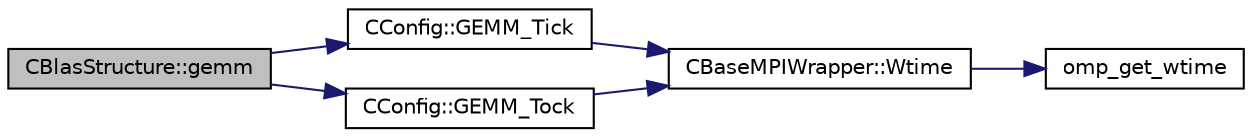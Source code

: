 digraph "CBlasStructure::gemm"
{
 // LATEX_PDF_SIZE
  edge [fontname="Helvetica",fontsize="10",labelfontname="Helvetica",labelfontsize="10"];
  node [fontname="Helvetica",fontsize="10",shape=record];
  rankdir="LR";
  Node1 [label="CBlasStructure::gemm",height=0.2,width=0.4,color="black", fillcolor="grey75", style="filled", fontcolor="black",tooltip="Function, which carries out a dense matrix product. It is a limited version of the BLAS gemm function..."];
  Node1 -> Node2 [color="midnightblue",fontsize="10",style="solid",fontname="Helvetica"];
  Node2 [label="CConfig::GEMM_Tick",height=0.2,width=0.4,color="black", fillcolor="white", style="filled",URL="$classCConfig.html#a2843524e5245c2c6128acdd20e746f4a",tooltip="Start the timer for profiling subroutines."];
  Node2 -> Node3 [color="midnightblue",fontsize="10",style="solid",fontname="Helvetica"];
  Node3 [label="CBaseMPIWrapper::Wtime",height=0.2,width=0.4,color="black", fillcolor="white", style="filled",URL="$classCBaseMPIWrapper.html#adcf32aa628d4b515e8835bc5c56fbf08",tooltip=" "];
  Node3 -> Node4 [color="midnightblue",fontsize="10",style="solid",fontname="Helvetica"];
  Node4 [label="omp_get_wtime",height=0.2,width=0.4,color="black", fillcolor="white", style="filled",URL="$omp__structure_8hpp.html#a649bd48ab038a72108f11f5a85316266",tooltip="Return the wall time."];
  Node1 -> Node5 [color="midnightblue",fontsize="10",style="solid",fontname="Helvetica"];
  Node5 [label="CConfig::GEMM_Tock",height=0.2,width=0.4,color="black", fillcolor="white", style="filled",URL="$classCConfig.html#a695fe18134532a43b328845dd0cce3bb",tooltip="Stop the timer for the GEMM profiling and store results."];
  Node5 -> Node3 [color="midnightblue",fontsize="10",style="solid",fontname="Helvetica"];
}
